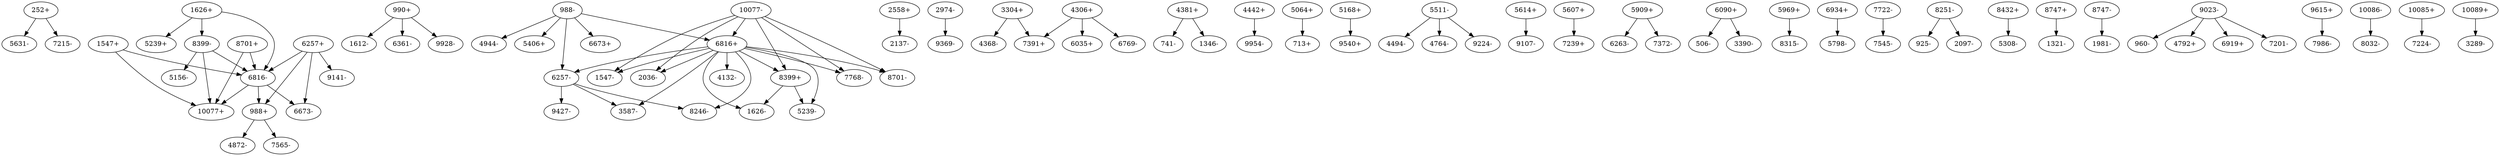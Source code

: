 digraph dist {
graph [k=40 s=200 n=1]
"252+" -> "5631-" [d=292 e=64.0 n=1]
"252+" -> "7215-" [d=218 e=64.0 n=1]
"988+" -> "4872-" [d=122 e=45.2 n=2]
"990+" -> "1612-" [d=63 e=45.2 n=2]
"988+" -> "7565-" [d=365 e=45.2 n=2]
"990+" -> "6361-" [d=316 e=45.2 n=2]
"1626+" -> "5239+" [d=143 e=45.2 n=2]
"1547+" -> "6816-" [d=321 e=45.2 n=2]
"1626+" -> "6816-" [d=76 e=45.2 n=2]
"988-" -> "4944-" [d=191 e=64.0 n=1]
"990+" -> "9928-" [d=125 e=45.2 n=2]
"1547+" -> "10077+" [d=348 e=64.0 n=1]
"988-" -> "5406+" [d=155 e=64.0 n=1]
"1626+" -> "8399-" [d=370 e=64.0 n=1]
"988-" -> "6257-" [d=247 e=64.0 n=1]
"2558+" -> "2137-" [d=105 e=28.6 n=5]
"2974-" -> "9369-" [d=67 e=32.0 n=4]
"988-" -> "6673+" [d=55 e=28.6 n=5]
"3304+" -> "4368-" [d=-39 e=45.2 n=2]
"3304+" -> "7391+" [d=-39 e=64.0 n=1]
"988-" -> "6816+" [d=396 e=64.0 n=1]
"4306+" -> "6035+" [d=-39 e=45.2 n=2]
"4381+" -> "741-" [d=83 e=32.0 n=4]
"4442+" -> "9954-" [d=43 e=24.2 n=7]
"4306+" -> "6769-" [d=109 e=64.0 n=1]
"4381+" -> "1346-" [d=64 e=45.2 n=2]
"5064+" -> "713+" [d=287 e=64.0 n=1]
"5168+" -> "9540+" [d=78 e=64.0 n=1]
"4306+" -> "7391+" [d=-39 e=64.0 n=1]
"5511-" -> "4494-" [d=20 e=28.6 n=5]
"5614+" -> "9107-" [d=81 e=36.9 n=3]
"5607+" -> "7239+" [d=361 e=64.0 n=1]
"5909+" -> "6263-" [d=200 e=45.2 n=2]
"6090+" -> "506-" [d=-39 e=64.0 n=1]
"5969+" -> "8315-" [d=62 e=28.6 n=5]
"5511-" -> "4764-" [d=-39 e=36.9 n=3]
"6257+" -> "988+" [d=247 e=64.0 n=1]
"6090+" -> "3390-" [d=85 e=36.9 n=3]
"5909+" -> "7372-" [d=64 e=36.9 n=3]
"5511-" -> "9224-" [d=193 e=64.0 n=1]
"6257+" -> "6673-" [d=60 e=45.2 n=2]
"6816+" -> "1547-" [d=321 e=45.2 n=2]
"6934+" -> "5798-" [d=50 e=26.1 n=6]
"6257+" -> "6816-" [d=297 e=64.0 n=1]
"6816+" -> "1626-" [d=76 e=45.2 n=2]
"6257+" -> "9141-" [d=360 e=64.0 n=1]
"6816+" -> "2036-" [d=312 e=64.0 n=1]
"7722-" -> "7545-" [d=171 e=64.0 n=1]
"6816+" -> "3587-" [d=110 e=64.0 n=1]
"6257-" -> "3587-" [d=219 e=64.0 n=1]
"6816+" -> "4132-" [d=191 e=64.0 n=1]
"6257-" -> "8246-" [d=145 e=64.0 n=1]
"8251-" -> "925-" [d=-39 e=64.0 n=1]
"8432+" -> "5308-" [d=114 e=32.0 n=4]
"8399+" -> "1626-" [d=370 e=64.0 n=1]
"6257-" -> "9427-" [d=202 e=64.0 n=1]
"6816+" -> "5239-" [d=56 e=45.2 n=2]
"8251-" -> "2097-" [d=322 e=64.0 n=1]
"8701+" -> "6816-" [d=262 e=64.0 n=1]
"8747+" -> "1321-" [d=62 e=28.6 n=5]
"6816+" -> "6257-" [d=297 e=64.0 n=1]
"8399+" -> "5239-" [d=363 e=64.0 n=1]
"8701+" -> "10077+" [d=345 e=64.0 n=1]
"6816+" -> "7768-" [d=227 e=64.0 n=1]
"8747-" -> "1981-" [d=32 e=64.0 n=1]
"8399-" -> "5156-" [d=358 e=64.0 n=1]
"9023-" -> "960-" [d=420 e=64.0 n=1]
"6816+" -> "8246-" [d=94 e=45.2 n=2]
"9615+" -> "7986-" [d=58 e=24.2 n=7]
"8399-" -> "6816-" [d=266 e=64.0 n=1]
"9023-" -> "4792+" [d=-39 e=64.0 n=1]
"10086-" -> "8032-" [d=42 e=64.0 n=1]
"6816+" -> "8399+" [d=266 e=64.0 n=1]
"10077-" -> "1547-" [d=348 e=64.0 n=1]
"10085+" -> "7224-" [d=316 e=45.2 n=2]
"9023-" -> "6919+" [d=252 e=64.0 n=1]
"8399-" -> "10077+" [d=373 e=64.0 n=1]
"10089+" -> "3289-" [d=-39 e=36.9 n=3]
"6816+" -> "8701-" [d=262 e=64.0 n=1]
"10077-" -> "2036-" [d=325 e=64.0 n=1]
"9023-" -> "7201-" [d=17 e=64.0 n=1]
"6816-" -> "988+" [d=396 e=64.0 n=1]
"10077-" -> "6816+" [d=323 e=64.0 n=1]
"6816-" -> "6673-" [d=144 e=64.0 n=1]
"10077-" -> "7768-" [d=251 e=64.0 n=1]
"6816-" -> "10077+" [d=323 e=64.0 n=1]
"10077-" -> "8399+" [d=373 e=64.0 n=1]
"10077-" -> "8701-" [d=345 e=64.0 n=1]
}
